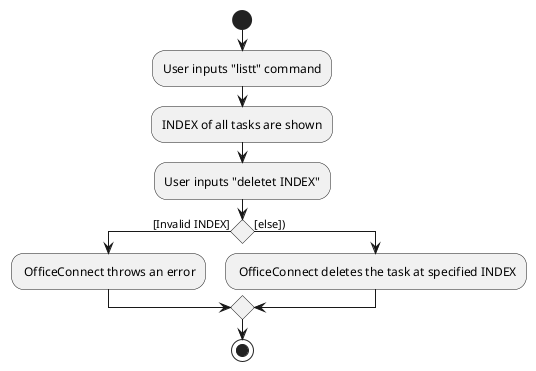 @startuml
start
:User inputs "listt" command;
:INDEX of all tasks are shown;
:User inputs "deletet INDEX";
if () then([Invalid INDEX])
    : OfficeConnect throws an error;
else ([else]))
    : OfficeConnect deletes the task at specified INDEX;
endif;

stop
@enduml